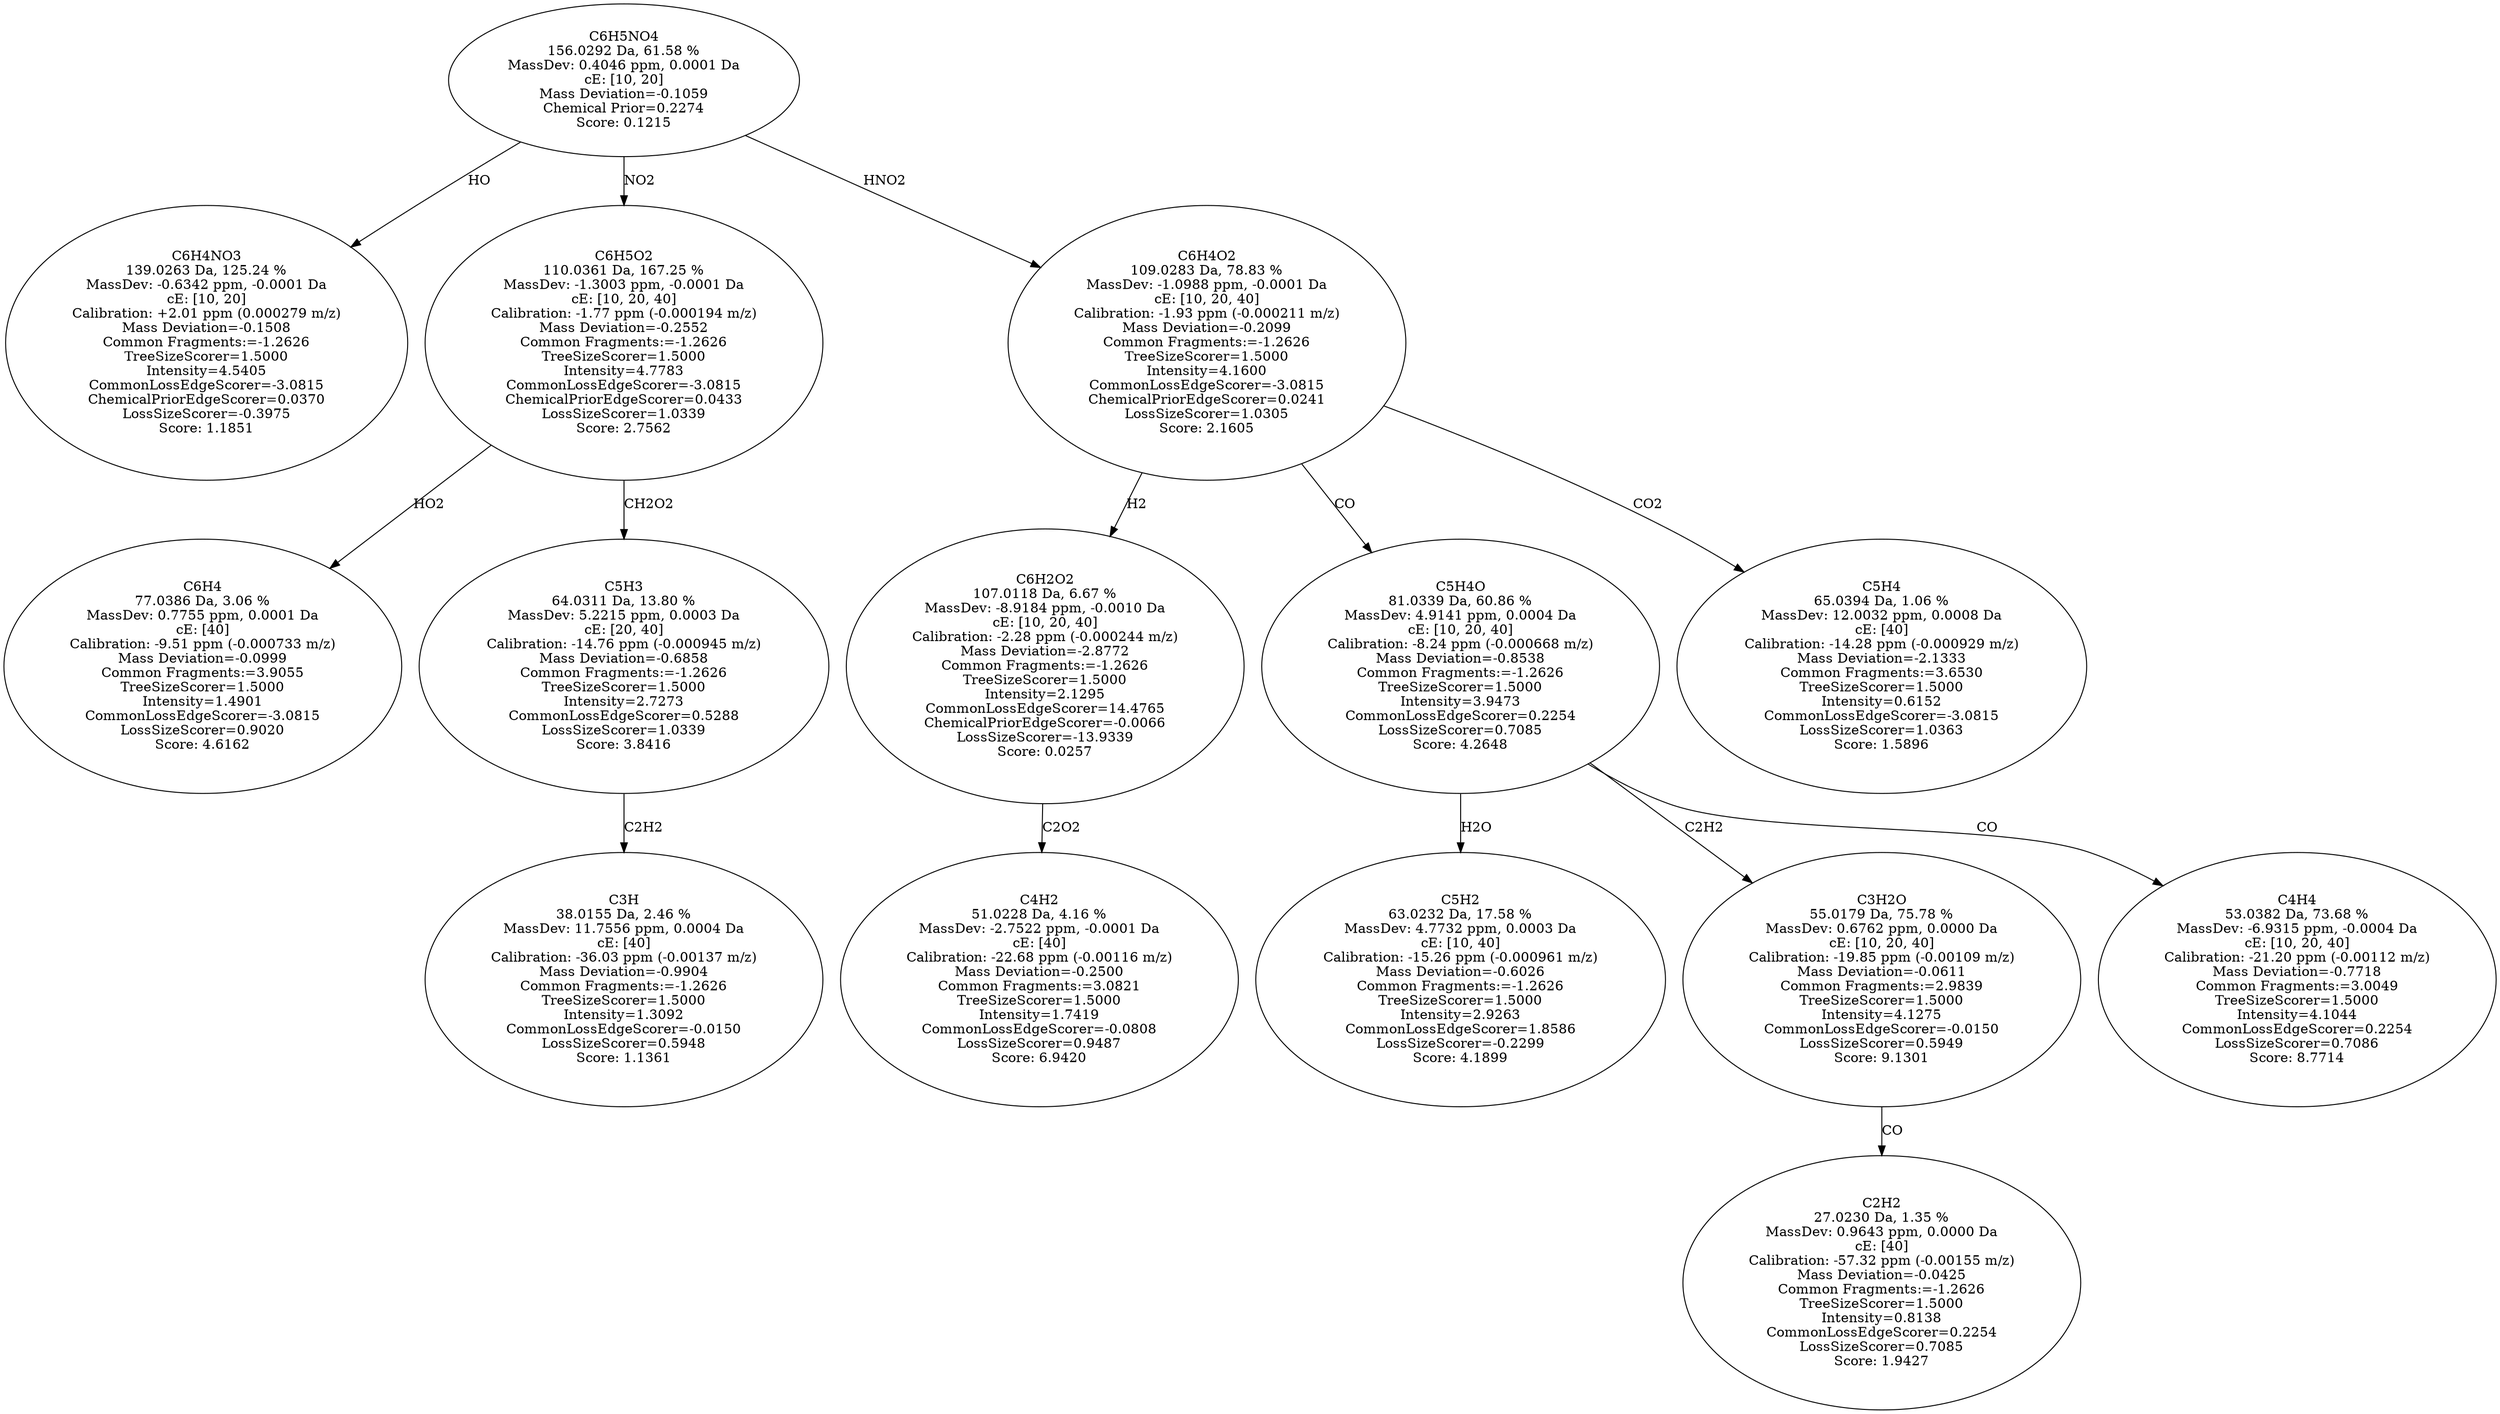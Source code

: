 strict digraph {
v1 [label="C6H4NO3\n139.0263 Da, 125.24 %\nMassDev: -0.6342 ppm, -0.0001 Da\ncE: [10, 20]\nCalibration: +2.01 ppm (0.000279 m/z)\nMass Deviation=-0.1508\nCommon Fragments:=-1.2626\nTreeSizeScorer=1.5000\nIntensity=4.5405\nCommonLossEdgeScorer=-3.0815\nChemicalPriorEdgeScorer=0.0370\nLossSizeScorer=-0.3975\nScore: 1.1851"];
v2 [label="C6H4\n77.0386 Da, 3.06 %\nMassDev: 0.7755 ppm, 0.0001 Da\ncE: [40]\nCalibration: -9.51 ppm (-0.000733 m/z)\nMass Deviation=-0.0999\nCommon Fragments:=3.9055\nTreeSizeScorer=1.5000\nIntensity=1.4901\nCommonLossEdgeScorer=-3.0815\nLossSizeScorer=0.9020\nScore: 4.6162"];
v3 [label="C3H\n38.0155 Da, 2.46 %\nMassDev: 11.7556 ppm, 0.0004 Da\ncE: [40]\nCalibration: -36.03 ppm (-0.00137 m/z)\nMass Deviation=-0.9904\nCommon Fragments:=-1.2626\nTreeSizeScorer=1.5000\nIntensity=1.3092\nCommonLossEdgeScorer=-0.0150\nLossSizeScorer=0.5948\nScore: 1.1361"];
v4 [label="C5H3\n64.0311 Da, 13.80 %\nMassDev: 5.2215 ppm, 0.0003 Da\ncE: [20, 40]\nCalibration: -14.76 ppm (-0.000945 m/z)\nMass Deviation=-0.6858\nCommon Fragments:=-1.2626\nTreeSizeScorer=1.5000\nIntensity=2.7273\nCommonLossEdgeScorer=0.5288\nLossSizeScorer=1.0339\nScore: 3.8416"];
v5 [label="C6H5O2\n110.0361 Da, 167.25 %\nMassDev: -1.3003 ppm, -0.0001 Da\ncE: [10, 20, 40]\nCalibration: -1.77 ppm (-0.000194 m/z)\nMass Deviation=-0.2552\nCommon Fragments:=-1.2626\nTreeSizeScorer=1.5000\nIntensity=4.7783\nCommonLossEdgeScorer=-3.0815\nChemicalPriorEdgeScorer=0.0433\nLossSizeScorer=1.0339\nScore: 2.7562"];
v6 [label="C4H2\n51.0228 Da, 4.16 %\nMassDev: -2.7522 ppm, -0.0001 Da\ncE: [40]\nCalibration: -22.68 ppm (-0.00116 m/z)\nMass Deviation=-0.2500\nCommon Fragments:=3.0821\nTreeSizeScorer=1.5000\nIntensity=1.7419\nCommonLossEdgeScorer=-0.0808\nLossSizeScorer=0.9487\nScore: 6.9420"];
v7 [label="C6H2O2\n107.0118 Da, 6.67 %\nMassDev: -8.9184 ppm, -0.0010 Da\ncE: [10, 20, 40]\nCalibration: -2.28 ppm (-0.000244 m/z)\nMass Deviation=-2.8772\nCommon Fragments:=-1.2626\nTreeSizeScorer=1.5000\nIntensity=2.1295\nCommonLossEdgeScorer=14.4765\nChemicalPriorEdgeScorer=-0.0066\nLossSizeScorer=-13.9339\nScore: 0.0257"];
v8 [label="C5H2\n63.0232 Da, 17.58 %\nMassDev: 4.7732 ppm, 0.0003 Da\ncE: [10, 40]\nCalibration: -15.26 ppm (-0.000961 m/z)\nMass Deviation=-0.6026\nCommon Fragments:=-1.2626\nTreeSizeScorer=1.5000\nIntensity=2.9263\nCommonLossEdgeScorer=1.8586\nLossSizeScorer=-0.2299\nScore: 4.1899"];
v9 [label="C2H2\n27.0230 Da, 1.35 %\nMassDev: 0.9643 ppm, 0.0000 Da\ncE: [40]\nCalibration: -57.32 ppm (-0.00155 m/z)\nMass Deviation=-0.0425\nCommon Fragments:=-1.2626\nTreeSizeScorer=1.5000\nIntensity=0.8138\nCommonLossEdgeScorer=0.2254\nLossSizeScorer=0.7085\nScore: 1.9427"];
v10 [label="C3H2O\n55.0179 Da, 75.78 %\nMassDev: 0.6762 ppm, 0.0000 Da\ncE: [10, 20, 40]\nCalibration: -19.85 ppm (-0.00109 m/z)\nMass Deviation=-0.0611\nCommon Fragments:=2.9839\nTreeSizeScorer=1.5000\nIntensity=4.1275\nCommonLossEdgeScorer=-0.0150\nLossSizeScorer=0.5949\nScore: 9.1301"];
v11 [label="C4H4\n53.0382 Da, 73.68 %\nMassDev: -6.9315 ppm, -0.0004 Da\ncE: [10, 20, 40]\nCalibration: -21.20 ppm (-0.00112 m/z)\nMass Deviation=-0.7718\nCommon Fragments:=3.0049\nTreeSizeScorer=1.5000\nIntensity=4.1044\nCommonLossEdgeScorer=0.2254\nLossSizeScorer=0.7086\nScore: 8.7714"];
v12 [label="C5H4O\n81.0339 Da, 60.86 %\nMassDev: 4.9141 ppm, 0.0004 Da\ncE: [10, 20, 40]\nCalibration: -8.24 ppm (-0.000668 m/z)\nMass Deviation=-0.8538\nCommon Fragments:=-1.2626\nTreeSizeScorer=1.5000\nIntensity=3.9473\nCommonLossEdgeScorer=0.2254\nLossSizeScorer=0.7085\nScore: 4.2648"];
v13 [label="C5H4\n65.0394 Da, 1.06 %\nMassDev: 12.0032 ppm, 0.0008 Da\ncE: [40]\nCalibration: -14.28 ppm (-0.000929 m/z)\nMass Deviation=-2.1333\nCommon Fragments:=3.6530\nTreeSizeScorer=1.5000\nIntensity=0.6152\nCommonLossEdgeScorer=-3.0815\nLossSizeScorer=1.0363\nScore: 1.5896"];
v14 [label="C6H4O2\n109.0283 Da, 78.83 %\nMassDev: -1.0988 ppm, -0.0001 Da\ncE: [10, 20, 40]\nCalibration: -1.93 ppm (-0.000211 m/z)\nMass Deviation=-0.2099\nCommon Fragments:=-1.2626\nTreeSizeScorer=1.5000\nIntensity=4.1600\nCommonLossEdgeScorer=-3.0815\nChemicalPriorEdgeScorer=0.0241\nLossSizeScorer=1.0305\nScore: 2.1605"];
v15 [label="C6H5NO4\n156.0292 Da, 61.58 %\nMassDev: 0.4046 ppm, 0.0001 Da\ncE: [10, 20]\nMass Deviation=-0.1059\nChemical Prior=0.2274\nScore: 0.1215"];
v15 -> v1 [label="HO"];
v5 -> v2 [label="HO2"];
v4 -> v3 [label="C2H2"];
v5 -> v4 [label="CH2O2"];
v15 -> v5 [label="NO2"];
v7 -> v6 [label="C2O2"];
v14 -> v7 [label="H2"];
v12 -> v8 [label="H2O"];
v10 -> v9 [label="CO"];
v12 -> v10 [label="C2H2"];
v12 -> v11 [label="CO"];
v14 -> v12 [label="CO"];
v14 -> v13 [label="CO2"];
v15 -> v14 [label="HNO2"];
}